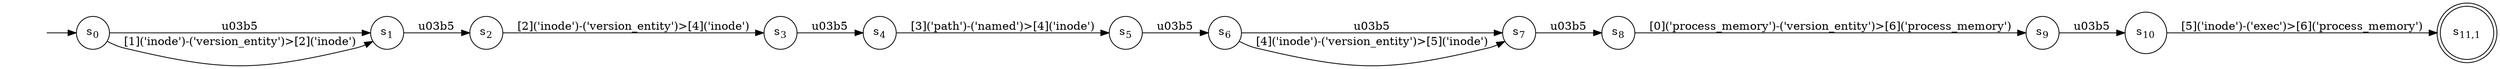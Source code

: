 digraph NFA {
    rankdir = LR;
    I [style = invis];
    I -> S0;
    S0 [label = <s<sub>0</sub>>, shape = circle];
    S1 [label = <s<sub>1</sub>>, shape = circle];
    S2 [label = <s<sub>2</sub>>, shape = circle];
    S3 [label = <s<sub>3</sub>>, shape = circle];
    S4 [label = <s<sub>4</sub>>, shape = circle];
    S5 [label = <s<sub>5</sub>>, shape = circle];
    S6 [label = <s<sub>6</sub>>, shape = circle];
    S7 [label = <s<sub>7</sub>>, shape = circle];
    S8 [label = <s<sub>8</sub>>, shape = circle];
    S9 [label = <s<sub>9</sub>>, shape = circle];
    S10 [label = <s<sub>10</sub>>, shape = circle];
    S11 [label = <s<sub>11,1</sub>>, shape = circle, peripheries = 2];
    S10 -> S11 [label = "[5]('inode')-('exec')>[6]('process_memory')"];
    S9 -> S10 [label = "\u03b5"];
    S8 -> S9 [label = "[0]('process_memory')-('version_entity')>[6]('process_memory')"];
    S7 -> S8 [label = "\u03b5"];
    S6 -> S7 [label = "\u03b5"];
    S6 -> S7 [label = "[4]('inode')-('version_entity')>[5]('inode')"];
    S5 -> S6 [label = "\u03b5"];
    S4 -> S5 [label = "[3]('path')-('named')>[4]('inode')"];
    S3 -> S4 [label = "\u03b5"];
    S2 -> S3 [label = "[2]('inode')-('version_entity')>[4]('inode')"];
    S1 -> S2 [label = "\u03b5"];
    S0 -> S1 [label = "\u03b5"];
    S0 -> S1 [label = "[1]('inode')-('version_entity')>[2]('inode')"];
}
